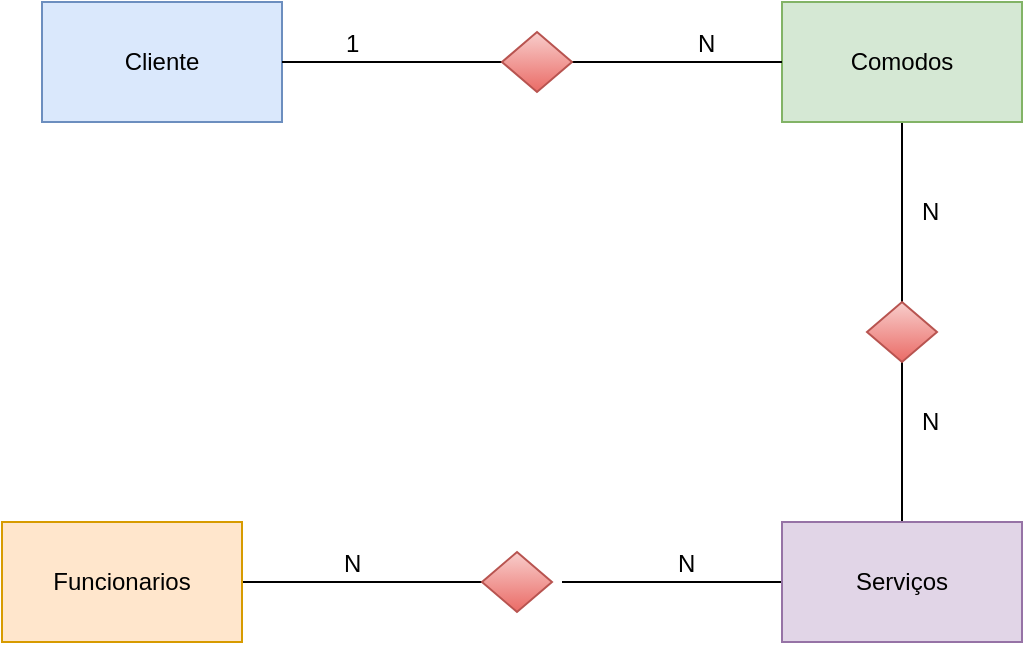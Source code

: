 <mxfile version="11.1.2" type="device"><diagram id="3ekYPwQJELwW2rgxi35y" name="Page-1"><mxGraphModel dx="942" dy="567" grid="1" gridSize="10" guides="1" tooltips="1" connect="1" arrows="1" fold="1" page="1" pageScale="1" pageWidth="827" pageHeight="1169" background="none" math="0" shadow="0"><root><mxCell id="0"/><mxCell id="1" parent="0"/><mxCell id="Lu-gW1akhwssWmA5YQ3y-1" value="Cliente" style="rounded=0;whiteSpace=wrap;html=1;fillColor=#dae8fc;strokeColor=#6c8ebf;" vertex="1" parent="1"><mxGeometry x="120" y="130" width="120" height="60" as="geometry"/></mxCell><mxCell id="Lu-gW1akhwssWmA5YQ3y-8" style="edgeStyle=orthogonalEdgeStyle;rounded=0;orthogonalLoop=1;jettySize=auto;html=1;exitX=0.5;exitY=1;exitDx=0;exitDy=0;endArrow=none;endFill=0;" edge="1" parent="1" source="Lu-gW1akhwssWmA5YQ3y-2"><mxGeometry relative="1" as="geometry"><mxPoint x="550" y="280" as="targetPoint"/></mxGeometry></mxCell><mxCell id="Lu-gW1akhwssWmA5YQ3y-2" value="Comodos" style="rounded=0;whiteSpace=wrap;html=1;fillColor=#d5e8d4;strokeColor=#82b366;" vertex="1" parent="1"><mxGeometry x="490" y="130" width="120" height="60" as="geometry"/></mxCell><mxCell id="Lu-gW1akhwssWmA5YQ3y-4" style="edgeStyle=orthogonalEdgeStyle;rounded=0;orthogonalLoop=1;jettySize=auto;html=1;exitX=1;exitY=0.5;exitDx=0;exitDy=0;endArrow=none;endFill=0;" edge="1" parent="1" source="Lu-gW1akhwssWmA5YQ3y-3" target="Lu-gW1akhwssWmA5YQ3y-2"><mxGeometry relative="1" as="geometry"/></mxCell><mxCell id="Lu-gW1akhwssWmA5YQ3y-5" style="edgeStyle=orthogonalEdgeStyle;rounded=0;orthogonalLoop=1;jettySize=auto;html=1;exitX=0;exitY=0.5;exitDx=0;exitDy=0;endArrow=none;endFill=0;" edge="1" parent="1" source="Lu-gW1akhwssWmA5YQ3y-3" target="Lu-gW1akhwssWmA5YQ3y-1"><mxGeometry relative="1" as="geometry"/></mxCell><mxCell id="Lu-gW1akhwssWmA5YQ3y-3" value="" style="rhombus;whiteSpace=wrap;html=1;fillColor=#f8cecc;strokeColor=#b85450;gradientColor=#ea6b66;" vertex="1" parent="1"><mxGeometry x="350" y="145" width="35" height="30" as="geometry"/></mxCell><mxCell id="Lu-gW1akhwssWmA5YQ3y-6" value="1" style="text;html=1;resizable=0;points=[];autosize=1;align=left;verticalAlign=top;spacingTop=-4;" vertex="1" parent="1"><mxGeometry x="270" y="141" width="20" height="20" as="geometry"/></mxCell><mxCell id="Lu-gW1akhwssWmA5YQ3y-7" value="N" style="text;html=1;resizable=0;points=[];autosize=1;align=left;verticalAlign=top;spacingTop=-4;" vertex="1" parent="1"><mxGeometry x="446" y="141" width="20" height="20" as="geometry"/></mxCell><mxCell id="Lu-gW1akhwssWmA5YQ3y-11" style="edgeStyle=orthogonalEdgeStyle;rounded=0;orthogonalLoop=1;jettySize=auto;html=1;exitX=0.5;exitY=1;exitDx=0;exitDy=0;endArrow=none;endFill=0;" edge="1" parent="1" source="Lu-gW1akhwssWmA5YQ3y-9" target="Lu-gW1akhwssWmA5YQ3y-10"><mxGeometry relative="1" as="geometry"/></mxCell><mxCell id="Lu-gW1akhwssWmA5YQ3y-9" value="" style="rhombus;whiteSpace=wrap;html=1;gradientColor=#ea6b66;fillColor=#f8cecc;strokeColor=#b85450;" vertex="1" parent="1"><mxGeometry x="532.5" y="280" width="35" height="30" as="geometry"/></mxCell><mxCell id="Lu-gW1akhwssWmA5YQ3y-14" style="edgeStyle=orthogonalEdgeStyle;rounded=0;orthogonalLoop=1;jettySize=auto;html=1;exitX=0;exitY=0.5;exitDx=0;exitDy=0;endArrow=none;endFill=0;" edge="1" parent="1" source="Lu-gW1akhwssWmA5YQ3y-10"><mxGeometry relative="1" as="geometry"><mxPoint x="380" y="420" as="targetPoint"/></mxGeometry></mxCell><mxCell id="Lu-gW1akhwssWmA5YQ3y-10" value="Serviços" style="rounded=0;whiteSpace=wrap;html=1;fillColor=#e1d5e7;strokeColor=#9673a6;" vertex="1" parent="1"><mxGeometry x="490" y="390" width="120" height="60" as="geometry"/></mxCell><mxCell id="Lu-gW1akhwssWmA5YQ3y-12" value="N" style="text;html=1;resizable=0;points=[];autosize=1;align=left;verticalAlign=top;spacingTop=-4;" vertex="1" parent="1"><mxGeometry x="557.5" y="330" width="20" height="20" as="geometry"/></mxCell><mxCell id="Lu-gW1akhwssWmA5YQ3y-13" value="N" style="text;html=1;resizable=0;points=[];autosize=1;align=left;verticalAlign=top;spacingTop=-4;" vertex="1" parent="1"><mxGeometry x="557.5" y="225" width="20" height="20" as="geometry"/></mxCell><mxCell id="Lu-gW1akhwssWmA5YQ3y-17" style="edgeStyle=orthogonalEdgeStyle;rounded=0;orthogonalLoop=1;jettySize=auto;html=1;exitX=0;exitY=0.5;exitDx=0;exitDy=0;endArrow=none;endFill=0;" edge="1" parent="1" source="Lu-gW1akhwssWmA5YQ3y-15" target="Lu-gW1akhwssWmA5YQ3y-16"><mxGeometry relative="1" as="geometry"/></mxCell><mxCell id="Lu-gW1akhwssWmA5YQ3y-15" value="" style="rhombus;whiteSpace=wrap;html=1;gradientColor=#ea6b66;fillColor=#f8cecc;strokeColor=#b85450;" vertex="1" parent="1"><mxGeometry x="340" y="405" width="35" height="30" as="geometry"/></mxCell><mxCell id="Lu-gW1akhwssWmA5YQ3y-16" value="Funcionarios" style="rounded=0;whiteSpace=wrap;html=1;fillColor=#ffe6cc;strokeColor=#d79b00;" vertex="1" parent="1"><mxGeometry x="100" y="390" width="120" height="60" as="geometry"/></mxCell><mxCell id="Lu-gW1akhwssWmA5YQ3y-18" value="N" style="text;html=1;resizable=0;points=[];autosize=1;align=left;verticalAlign=top;spacingTop=-4;" vertex="1" parent="1"><mxGeometry x="269" y="401" width="20" height="20" as="geometry"/></mxCell><mxCell id="Lu-gW1akhwssWmA5YQ3y-19" value="N" style="text;html=1;resizable=0;points=[];autosize=1;align=left;verticalAlign=top;spacingTop=-4;" vertex="1" parent="1"><mxGeometry x="436" y="401" width="20" height="20" as="geometry"/></mxCell></root></mxGraphModel></diagram><diagram id="hC5Sd4Ukwbb3t0MU91Um" name="Page-2"><mxGraphModel dx="942" dy="567" grid="1" gridSize="10" guides="1" tooltips="1" connect="1" arrows="1" fold="1" page="1" pageScale="1" pageWidth="827" pageHeight="1169" math="0" shadow="0"><root><mxCell id="iZ8xiieXrvv1olZuADbG-0"/><mxCell id="iZ8xiieXrvv1olZuADbG-1" parent="iZ8xiieXrvv1olZuADbG-0"/><mxCell id="iZ8xiieXrvv1olZuADbG-24" value="Clientes" style="swimlane;fontStyle=0;childLayout=stackLayout;horizontal=1;startSize=26;fillColor=#e0e0e0;horizontalStack=0;resizeParent=1;resizeParentMax=0;resizeLast=0;collapsible=1;marginBottom=0;swimlaneFillColor=#ffffff;align=center;fontSize=14;" vertex="1" parent="iZ8xiieXrvv1olZuADbG-1"><mxGeometry x="20" y="20" width="240" height="170" as="geometry"/></mxCell><mxCell id="iZ8xiieXrvv1olZuADbG-25" value="IdCliente: int" style="shape=partialRectangle;top=0;left=0;right=0;bottom=1;align=left;verticalAlign=middle;fillColor=none;spacingLeft=34;spacingRight=4;overflow=hidden;rotatable=0;points=[[0,0.5],[1,0.5]];portConstraint=eastwest;dropTarget=0;fontStyle=5;fontSize=12;" vertex="1" parent="iZ8xiieXrvv1olZuADbG-24"><mxGeometry y="26" width="240" height="30" as="geometry"/></mxCell><mxCell id="iZ8xiieXrvv1olZuADbG-26" value="PK" style="shape=partialRectangle;top=0;left=0;bottom=0;fillColor=none;align=left;verticalAlign=middle;spacingLeft=4;spacingRight=4;overflow=hidden;rotatable=0;points=[];portConstraint=eastwest;part=1;fontSize=12;" vertex="1" connectable="0" parent="iZ8xiieXrvv1olZuADbG-25"><mxGeometry width="30" height="30" as="geometry"/></mxCell><mxCell id="iZ8xiieXrvv1olZuADbG-27" value="NomeFantasia: Varchar(150)" style="shape=partialRectangle;top=0;left=0;right=0;bottom=0;align=left;verticalAlign=top;fillColor=none;spacingLeft=34;spacingRight=4;overflow=hidden;rotatable=0;points=[[0,0.5],[1,0.5]];portConstraint=eastwest;dropTarget=0;fontSize=12;" vertex="1" parent="iZ8xiieXrvv1olZuADbG-24"><mxGeometry y="56" width="240" height="26" as="geometry"/></mxCell><mxCell id="iZ8xiieXrvv1olZuADbG-28" value="" style="shape=partialRectangle;top=0;left=0;bottom=0;fillColor=none;align=left;verticalAlign=top;spacingLeft=4;spacingRight=4;overflow=hidden;rotatable=0;points=[];portConstraint=eastwest;part=1;fontSize=12;" vertex="1" connectable="0" parent="iZ8xiieXrvv1olZuADbG-27"><mxGeometry width="30" height="26" as="geometry"/></mxCell><mxCell id="iZ8xiieXrvv1olZuADbG-29" value="CNPJ: int" style="shape=partialRectangle;top=0;left=0;right=0;bottom=0;align=left;verticalAlign=top;fillColor=none;spacingLeft=34;spacingRight=4;overflow=hidden;rotatable=0;points=[[0,0.5],[1,0.5]];portConstraint=eastwest;dropTarget=0;fontSize=12;" vertex="1" parent="iZ8xiieXrvv1olZuADbG-24"><mxGeometry y="82" width="240" height="26" as="geometry"/></mxCell><mxCell id="iZ8xiieXrvv1olZuADbG-30" value="" style="shape=partialRectangle;top=0;left=0;bottom=0;fillColor=none;align=left;verticalAlign=top;spacingLeft=4;spacingRight=4;overflow=hidden;rotatable=0;points=[];portConstraint=eastwest;part=1;fontSize=12;" vertex="1" connectable="0" parent="iZ8xiieXrvv1olZuADbG-29"><mxGeometry width="30" height="26" as="geometry"/></mxCell><mxCell id="iZ8xiieXrvv1olZuADbG-31" value="RazaoSocial: Varchar(150)" style="shape=partialRectangle;top=0;left=0;right=0;bottom=0;align=left;verticalAlign=top;fillColor=none;spacingLeft=34;spacingRight=4;overflow=hidden;rotatable=0;points=[[0,0.5],[1,0.5]];portConstraint=eastwest;dropTarget=0;fontSize=12;" vertex="1" parent="iZ8xiieXrvv1olZuADbG-24"><mxGeometry y="108" width="240" height="32" as="geometry"/></mxCell><mxCell id="iZ8xiieXrvv1olZuADbG-32" value="" style="shape=partialRectangle;top=0;left=0;bottom=0;fillColor=none;align=left;verticalAlign=top;spacingLeft=4;spacingRight=4;overflow=hidden;rotatable=0;points=[];portConstraint=eastwest;part=1;fontSize=12;" vertex="1" connectable="0" parent="iZ8xiieXrvv1olZuADbG-31"><mxGeometry width="30" height="32" as="geometry"/></mxCell><mxCell id="iZ8xiieXrvv1olZuADbG-35" value="EndereçoCompleto: Varchar(150)" style="shape=partialRectangle;top=0;left=0;right=0;bottom=0;align=left;verticalAlign=top;fillColor=none;spacingLeft=34;spacingRight=4;overflow=hidden;rotatable=0;points=[[0,0.5],[1,0.5]];portConstraint=eastwest;dropTarget=0;fontSize=12;" vertex="1" parent="iZ8xiieXrvv1olZuADbG-24"><mxGeometry y="140" width="240" height="30" as="geometry"/></mxCell><mxCell id="iZ8xiieXrvv1olZuADbG-36" value="" style="shape=partialRectangle;top=0;left=0;bottom=0;fillColor=none;align=left;verticalAlign=top;spacingLeft=4;spacingRight=4;overflow=hidden;rotatable=0;points=[];portConstraint=eastwest;part=1;fontSize=12;" vertex="1" connectable="0" parent="iZ8xiieXrvv1olZuADbG-35"><mxGeometry width="30" height="30" as="geometry"/></mxCell><mxCell id="iZ8xiieXrvv1olZuADbG-39" value="Comodos" style="swimlane;fontStyle=0;childLayout=stackLayout;horizontal=1;startSize=26;fillColor=#e0e0e0;horizontalStack=0;resizeParent=1;resizeParentMax=0;resizeLast=0;collapsible=1;marginBottom=0;swimlaneFillColor=#ffffff;align=center;fontSize=14;" vertex="1" parent="iZ8xiieXrvv1olZuADbG-1"><mxGeometry x="20" y="210" width="160" height="82" as="geometry"/></mxCell><mxCell id="iZ8xiieXrvv1olZuADbG-40" value="IdComodo :int" style="shape=partialRectangle;top=0;left=0;right=0;bottom=1;align=left;verticalAlign=middle;fillColor=none;spacingLeft=34;spacingRight=4;overflow=hidden;rotatable=0;points=[[0,0.5],[1,0.5]];portConstraint=eastwest;dropTarget=0;fontStyle=5;fontSize=12;" vertex="1" parent="iZ8xiieXrvv1olZuADbG-39"><mxGeometry y="26" width="160" height="30" as="geometry"/></mxCell><mxCell id="iZ8xiieXrvv1olZuADbG-41" value="PK" style="shape=partialRectangle;top=0;left=0;bottom=0;fillColor=none;align=left;verticalAlign=middle;spacingLeft=4;spacingRight=4;overflow=hidden;rotatable=0;points=[];portConstraint=eastwest;part=1;fontSize=12;" vertex="1" connectable="0" parent="iZ8xiieXrvv1olZuADbG-40"><mxGeometry width="30" height="30" as="geometry"/></mxCell><mxCell id="iZ8xiieXrvv1olZuADbG-42" value="Nome :Varchar(150)" style="shape=partialRectangle;top=0;left=0;right=0;bottom=0;align=left;verticalAlign=top;fillColor=none;spacingLeft=34;spacingRight=4;overflow=hidden;rotatable=0;points=[[0,0.5],[1,0.5]];portConstraint=eastwest;dropTarget=0;fontSize=12;" vertex="1" parent="iZ8xiieXrvv1olZuADbG-39"><mxGeometry y="56" width="160" height="26" as="geometry"/></mxCell><mxCell id="iZ8xiieXrvv1olZuADbG-43" value="" style="shape=partialRectangle;top=0;left=0;bottom=0;fillColor=none;align=left;verticalAlign=top;spacingLeft=4;spacingRight=4;overflow=hidden;rotatable=0;points=[];portConstraint=eastwest;part=1;fontSize=12;" vertex="1" connectable="0" parent="iZ8xiieXrvv1olZuADbG-42"><mxGeometry width="30" height="26" as="geometry"/></mxCell><mxCell id="iZ8xiieXrvv1olZuADbG-50" value="Serviços" style="swimlane;fontStyle=0;childLayout=stackLayout;horizontal=1;startSize=26;fillColor=#e0e0e0;horizontalStack=0;resizeParent=1;resizeParentMax=0;resizeLast=0;collapsible=1;marginBottom=0;swimlaneFillColor=#ffffff;align=center;fontSize=14;" vertex="1" parent="iZ8xiieXrvv1olZuADbG-1"><mxGeometry x="20" y="310" width="160" height="82" as="geometry"/></mxCell><mxCell id="iZ8xiieXrvv1olZuADbG-51" value="IdServico :int" style="shape=partialRectangle;top=0;left=0;right=0;bottom=1;align=left;verticalAlign=middle;fillColor=none;spacingLeft=34;spacingRight=4;overflow=hidden;rotatable=0;points=[[0,0.5],[1,0.5]];portConstraint=eastwest;dropTarget=0;fontStyle=5;fontSize=12;" vertex="1" parent="iZ8xiieXrvv1olZuADbG-50"><mxGeometry y="26" width="160" height="30" as="geometry"/></mxCell><mxCell id="iZ8xiieXrvv1olZuADbG-52" value="PK" style="shape=partialRectangle;top=0;left=0;bottom=0;fillColor=none;align=left;verticalAlign=middle;spacingLeft=4;spacingRight=4;overflow=hidden;rotatable=0;points=[];portConstraint=eastwest;part=1;fontSize=12;" vertex="1" connectable="0" parent="iZ8xiieXrvv1olZuADbG-51"><mxGeometry width="30" height="30" as="geometry"/></mxCell><mxCell id="iZ8xiieXrvv1olZuADbG-53" value="Nome : Varchar(150)" style="shape=partialRectangle;top=0;left=0;right=0;bottom=0;align=left;verticalAlign=top;fillColor=none;spacingLeft=34;spacingRight=4;overflow=hidden;rotatable=0;points=[[0,0.5],[1,0.5]];portConstraint=eastwest;dropTarget=0;fontSize=12;" vertex="1" parent="iZ8xiieXrvv1olZuADbG-50"><mxGeometry y="56" width="160" height="26" as="geometry"/></mxCell><mxCell id="iZ8xiieXrvv1olZuADbG-54" value="" style="shape=partialRectangle;top=0;left=0;bottom=0;fillColor=none;align=left;verticalAlign=top;spacingLeft=4;spacingRight=4;overflow=hidden;rotatable=0;points=[];portConstraint=eastwest;part=1;fontSize=12;" vertex="1" connectable="0" parent="iZ8xiieXrvv1olZuADbG-53"><mxGeometry width="30" height="26" as="geometry"/></mxCell><mxCell id="iZ8xiieXrvv1olZuADbG-61" value="Funcionários" style="swimlane;fontStyle=0;childLayout=stackLayout;horizontal=1;startSize=26;fillColor=#e0e0e0;horizontalStack=0;resizeParent=1;resizeParentMax=0;resizeLast=0;collapsible=1;marginBottom=0;swimlaneFillColor=#ffffff;align=center;fontSize=14;" vertex="1" parent="iZ8xiieXrvv1olZuADbG-1"><mxGeometry x="20" y="410" width="160" height="82" as="geometry"/></mxCell><mxCell id="iZ8xiieXrvv1olZuADbG-62" value="IdFuncionario :int" style="shape=partialRectangle;top=0;left=0;right=0;bottom=1;align=left;verticalAlign=middle;fillColor=none;spacingLeft=34;spacingRight=4;overflow=hidden;rotatable=0;points=[[0,0.5],[1,0.5]];portConstraint=eastwest;dropTarget=0;fontStyle=5;fontSize=12;" vertex="1" parent="iZ8xiieXrvv1olZuADbG-61"><mxGeometry y="26" width="160" height="30" as="geometry"/></mxCell><mxCell id="iZ8xiieXrvv1olZuADbG-63" value="PK" style="shape=partialRectangle;top=0;left=0;bottom=0;fillColor=none;align=left;verticalAlign=middle;spacingLeft=4;spacingRight=4;overflow=hidden;rotatable=0;points=[];portConstraint=eastwest;part=1;fontSize=12;" vertex="1" connectable="0" parent="iZ8xiieXrvv1olZuADbG-62"><mxGeometry width="30" height="30" as="geometry"/></mxCell><mxCell id="iZ8xiieXrvv1olZuADbG-64" value="Nome :Varchar(150)" style="shape=partialRectangle;top=0;left=0;right=0;bottom=0;align=left;verticalAlign=top;fillColor=none;spacingLeft=34;spacingRight=4;overflow=hidden;rotatable=0;points=[[0,0.5],[1,0.5]];portConstraint=eastwest;dropTarget=0;fontSize=12;" vertex="1" parent="iZ8xiieXrvv1olZuADbG-61"><mxGeometry y="56" width="160" height="26" as="geometry"/></mxCell><mxCell id="iZ8xiieXrvv1olZuADbG-65" value="" style="shape=partialRectangle;top=0;left=0;bottom=0;fillColor=none;align=left;verticalAlign=top;spacingLeft=4;spacingRight=4;overflow=hidden;rotatable=0;points=[];portConstraint=eastwest;part=1;fontSize=12;" vertex="1" connectable="0" parent="iZ8xiieXrvv1olZuADbG-64"><mxGeometry width="30" height="26" as="geometry"/></mxCell><mxCell id="iZ8xiieXrvv1olZuADbG-72" value="ServicosClientes" style="swimlane;fontStyle=0;childLayout=stackLayout;horizontal=1;startSize=26;fillColor=#e0e0e0;horizontalStack=0;resizeParent=1;resizeParentMax=0;resizeLast=0;collapsible=1;marginBottom=0;swimlaneFillColor=#ffffff;align=center;fontSize=14;" vertex="1" parent="iZ8xiieXrvv1olZuADbG-1"><mxGeometry x="430" y="30" width="190" height="210" as="geometry"/></mxCell><mxCell id="iZ8xiieXrvv1olZuADbG-73" value="IdServicoCliente :int" style="shape=partialRectangle;top=0;left=0;right=0;bottom=1;align=left;verticalAlign=middle;fillColor=none;spacingLeft=34;spacingRight=4;overflow=hidden;rotatable=0;points=[[0,0.5],[1,0.5]];portConstraint=eastwest;dropTarget=0;fontStyle=5;fontSize=12;" vertex="1" parent="iZ8xiieXrvv1olZuADbG-72"><mxGeometry y="26" width="190" height="30" as="geometry"/></mxCell><mxCell id="iZ8xiieXrvv1olZuADbG-74" value="PK" style="shape=partialRectangle;top=0;left=0;bottom=0;fillColor=none;align=left;verticalAlign=middle;spacingLeft=4;spacingRight=4;overflow=hidden;rotatable=0;points=[];portConstraint=eastwest;part=1;fontSize=12;" vertex="1" connectable="0" parent="iZ8xiieXrvv1olZuADbG-73"><mxGeometry width="30" height="30" as="geometry"/></mxCell><mxCell id="iZ8xiieXrvv1olZuADbG-75" value="IdCliente :int" style="shape=partialRectangle;top=0;left=0;right=0;bottom=0;align=left;verticalAlign=top;fillColor=none;spacingLeft=34;spacingRight=4;overflow=hidden;rotatable=0;points=[[0,0.5],[1,0.5]];portConstraint=eastwest;dropTarget=0;fontSize=12;" vertex="1" parent="iZ8xiieXrvv1olZuADbG-72"><mxGeometry y="56" width="190" height="26" as="geometry"/></mxCell><mxCell id="iZ8xiieXrvv1olZuADbG-76" value="FK" style="shape=partialRectangle;top=0;left=0;bottom=0;fillColor=none;align=left;verticalAlign=top;spacingLeft=4;spacingRight=4;overflow=hidden;rotatable=0;points=[];portConstraint=eastwest;part=1;fontSize=12;" vertex="1" connectable="0" parent="iZ8xiieXrvv1olZuADbG-75"><mxGeometry width="30" height="26" as="geometry"/></mxCell><mxCell id="iZ8xiieXrvv1olZuADbG-77" value="IdComodo :int" style="shape=partialRectangle;top=0;left=0;right=0;bottom=0;align=left;verticalAlign=top;fillColor=none;spacingLeft=34;spacingRight=4;overflow=hidden;rotatable=0;points=[[0,0.5],[1,0.5]];portConstraint=eastwest;dropTarget=0;fontSize=12;" vertex="1" parent="iZ8xiieXrvv1olZuADbG-72"><mxGeometry y="82" width="190" height="26" as="geometry"/></mxCell><mxCell id="iZ8xiieXrvv1olZuADbG-78" value="Fk" style="shape=partialRectangle;top=0;left=0;bottom=0;fillColor=none;align=left;verticalAlign=top;spacingLeft=4;spacingRight=4;overflow=hidden;rotatable=0;points=[];portConstraint=eastwest;part=1;fontSize=12;" vertex="1" connectable="0" parent="iZ8xiieXrvv1olZuADbG-77"><mxGeometry width="30" height="26" as="geometry"/></mxCell><mxCell id="iZ8xiieXrvv1olZuADbG-79" value="IdServico :int" style="shape=partialRectangle;top=0;left=0;right=0;bottom=0;align=left;verticalAlign=top;fillColor=none;spacingLeft=34;spacingRight=4;overflow=hidden;rotatable=0;points=[[0,0.5],[1,0.5]];portConstraint=eastwest;dropTarget=0;fontSize=12;" vertex="1" parent="iZ8xiieXrvv1olZuADbG-72"><mxGeometry y="108" width="190" height="26" as="geometry"/></mxCell><mxCell id="iZ8xiieXrvv1olZuADbG-80" value="FK" style="shape=partialRectangle;top=0;left=0;bottom=0;fillColor=none;align=left;verticalAlign=top;spacingLeft=4;spacingRight=4;overflow=hidden;rotatable=0;points=[];portConstraint=eastwest;part=1;fontSize=12;" vertex="1" connectable="0" parent="iZ8xiieXrvv1olZuADbG-79"><mxGeometry width="30" height="26" as="geometry"/></mxCell><mxCell id="iZ8xiieXrvv1olZuADbG-83" value="Inicio :DateTime" style="shape=partialRectangle;top=0;left=0;right=0;bottom=0;align=left;verticalAlign=top;fillColor=none;spacingLeft=34;spacingRight=4;overflow=hidden;rotatable=0;points=[[0,0.5],[1,0.5]];portConstraint=eastwest;dropTarget=0;fontSize=12;" vertex="1" parent="iZ8xiieXrvv1olZuADbG-72"><mxGeometry y="134" width="190" height="26" as="geometry"/></mxCell><mxCell id="iZ8xiieXrvv1olZuADbG-84" value="PK" style="shape=partialRectangle;top=0;left=0;bottom=0;fillColor=none;align=left;verticalAlign=top;spacingLeft=4;spacingRight=4;overflow=hidden;rotatable=0;points=[];portConstraint=eastwest;part=1;fontSize=12;" vertex="1" connectable="0" parent="iZ8xiieXrvv1olZuADbG-83"><mxGeometry width="30" height="26" as="geometry"/></mxCell><mxCell id="iZ8xiieXrvv1olZuADbG-85" value="Fim :DateTime" style="shape=partialRectangle;top=0;left=0;right=0;bottom=0;align=left;verticalAlign=top;fillColor=none;spacingLeft=34;spacingRight=4;overflow=hidden;rotatable=0;points=[[0,0.5],[1,0.5]];portConstraint=eastwest;dropTarget=0;fontSize=12;" vertex="1" parent="iZ8xiieXrvv1olZuADbG-72"><mxGeometry y="160" width="190" height="26" as="geometry"/></mxCell><mxCell id="iZ8xiieXrvv1olZuADbG-86" value="PK" style="shape=partialRectangle;top=0;left=0;bottom=0;fillColor=none;align=left;verticalAlign=top;spacingLeft=4;spacingRight=4;overflow=hidden;rotatable=0;points=[];portConstraint=eastwest;part=1;fontSize=12;" vertex="1" connectable="0" parent="iZ8xiieXrvv1olZuADbG-85"><mxGeometry width="30" height="26" as="geometry"/></mxCell><mxCell id="iZ8xiieXrvv1olZuADbG-81" value="Preco : Float" style="shape=partialRectangle;top=0;left=0;right=0;bottom=0;align=left;verticalAlign=top;fillColor=none;spacingLeft=34;spacingRight=4;overflow=hidden;rotatable=0;points=[[0,0.5],[1,0.5]];portConstraint=eastwest;dropTarget=0;fontSize=12;" vertex="1" parent="iZ8xiieXrvv1olZuADbG-72"><mxGeometry y="186" width="190" height="24" as="geometry"/></mxCell><mxCell id="iZ8xiieXrvv1olZuADbG-82" value="PK" style="shape=partialRectangle;top=0;left=0;bottom=0;fillColor=none;align=left;verticalAlign=top;spacingLeft=4;spacingRight=4;overflow=hidden;rotatable=0;points=[];portConstraint=eastwest;part=1;fontSize=12;" vertex="1" connectable="0" parent="iZ8xiieXrvv1olZuADbG-81"><mxGeometry width="30" height="24" as="geometry"/></mxCell><mxCell id="iZ8xiieXrvv1olZuADbG-87" value="ServicosFuncionarios" style="swimlane;fontStyle=0;childLayout=stackLayout;horizontal=1;startSize=26;fillColor=#e0e0e0;horizontalStack=0;resizeParent=1;resizeParentMax=0;resizeLast=0;collapsible=1;marginBottom=0;swimlaneFillColor=#ffffff;align=center;fontSize=14;" vertex="1" parent="iZ8xiieXrvv1olZuADbG-1"><mxGeometry x="440" y="264" width="160" height="82" as="geometry"/></mxCell><mxCell id="iZ8xiieXrvv1olZuADbG-88" value="IdFuncionario" style="shape=partialRectangle;top=0;left=0;right=0;bottom=1;align=left;verticalAlign=middle;fillColor=none;spacingLeft=34;spacingRight=4;overflow=hidden;rotatable=0;points=[[0,0.5],[1,0.5]];portConstraint=eastwest;dropTarget=0;fontStyle=5;fontSize=12;" vertex="1" parent="iZ8xiieXrvv1olZuADbG-87"><mxGeometry y="26" width="160" height="30" as="geometry"/></mxCell><mxCell id="iZ8xiieXrvv1olZuADbG-89" value="FK" style="shape=partialRectangle;top=0;left=0;bottom=0;fillColor=none;align=left;verticalAlign=middle;spacingLeft=4;spacingRight=4;overflow=hidden;rotatable=0;points=[];portConstraint=eastwest;part=1;fontSize=12;" vertex="1" connectable="0" parent="iZ8xiieXrvv1olZuADbG-88"><mxGeometry width="30" height="30" as="geometry"/></mxCell><mxCell id="iZ8xiieXrvv1olZuADbG-90" value="IdServicoCliente" style="shape=partialRectangle;top=0;left=0;right=0;bottom=0;align=left;verticalAlign=top;fillColor=none;spacingLeft=34;spacingRight=4;overflow=hidden;rotatable=0;points=[[0,0.5],[1,0.5]];portConstraint=eastwest;dropTarget=0;fontSize=12;" vertex="1" parent="iZ8xiieXrvv1olZuADbG-87"><mxGeometry y="56" width="160" height="26" as="geometry"/></mxCell><mxCell id="iZ8xiieXrvv1olZuADbG-91" value="FK" style="shape=partialRectangle;top=0;left=0;bottom=0;fillColor=none;align=left;verticalAlign=top;spacingLeft=4;spacingRight=4;overflow=hidden;rotatable=0;points=[];portConstraint=eastwest;part=1;fontSize=12;" vertex="1" connectable="0" parent="iZ8xiieXrvv1olZuADbG-90"><mxGeometry width="30" height="26" as="geometry"/></mxCell><mxCell id="iZ8xiieXrvv1olZuADbG-98" style="edgeStyle=orthogonalEdgeStyle;rounded=0;orthogonalLoop=1;jettySize=auto;html=1;exitX=0;exitY=0.5;exitDx=0;exitDy=0;entryX=1;entryY=0.5;entryDx=0;entryDy=0;endArrow=none;endFill=0;" edge="1" parent="iZ8xiieXrvv1olZuADbG-1" source="iZ8xiieXrvv1olZuADbG-75" target="iZ8xiieXrvv1olZuADbG-25"><mxGeometry relative="1" as="geometry"/></mxCell><mxCell id="iZ8xiieXrvv1olZuADbG-99" style="edgeStyle=orthogonalEdgeStyle;rounded=0;orthogonalLoop=1;jettySize=auto;html=1;exitX=0;exitY=0.5;exitDx=0;exitDy=0;entryX=1;entryY=0.5;entryDx=0;entryDy=0;endArrow=none;endFill=0;" edge="1" parent="iZ8xiieXrvv1olZuADbG-1" source="iZ8xiieXrvv1olZuADbG-77" target="iZ8xiieXrvv1olZuADbG-40"><mxGeometry relative="1" as="geometry"/></mxCell><mxCell id="iZ8xiieXrvv1olZuADbG-100" style="edgeStyle=orthogonalEdgeStyle;rounded=0;orthogonalLoop=1;jettySize=auto;html=1;exitX=0;exitY=0.5;exitDx=0;exitDy=0;entryX=1;entryY=0.5;entryDx=0;entryDy=0;endArrow=none;endFill=0;" edge="1" parent="iZ8xiieXrvv1olZuADbG-1" source="iZ8xiieXrvv1olZuADbG-79" target="iZ8xiieXrvv1olZuADbG-51"><mxGeometry relative="1" as="geometry"/></mxCell><mxCell id="iZ8xiieXrvv1olZuADbG-101" style="edgeStyle=orthogonalEdgeStyle;rounded=0;orthogonalLoop=1;jettySize=auto;html=1;exitX=0;exitY=0.5;exitDx=0;exitDy=0;endArrow=none;endFill=0;" edge="1" parent="iZ8xiieXrvv1olZuADbG-1" source="iZ8xiieXrvv1olZuADbG-88" target="iZ8xiieXrvv1olZuADbG-62"><mxGeometry relative="1" as="geometry"/></mxCell><mxCell id="iZ8xiieXrvv1olZuADbG-102" style="edgeStyle=orthogonalEdgeStyle;rounded=0;orthogonalLoop=1;jettySize=auto;html=1;exitX=1;exitY=0.5;exitDx=0;exitDy=0;entryX=1;entryY=0.5;entryDx=0;entryDy=0;endArrow=none;endFill=0;" edge="1" parent="iZ8xiieXrvv1olZuADbG-1" source="iZ8xiieXrvv1olZuADbG-90" target="iZ8xiieXrvv1olZuADbG-73"><mxGeometry relative="1" as="geometry"/></mxCell></root></mxGraphModel></diagram></mxfile>